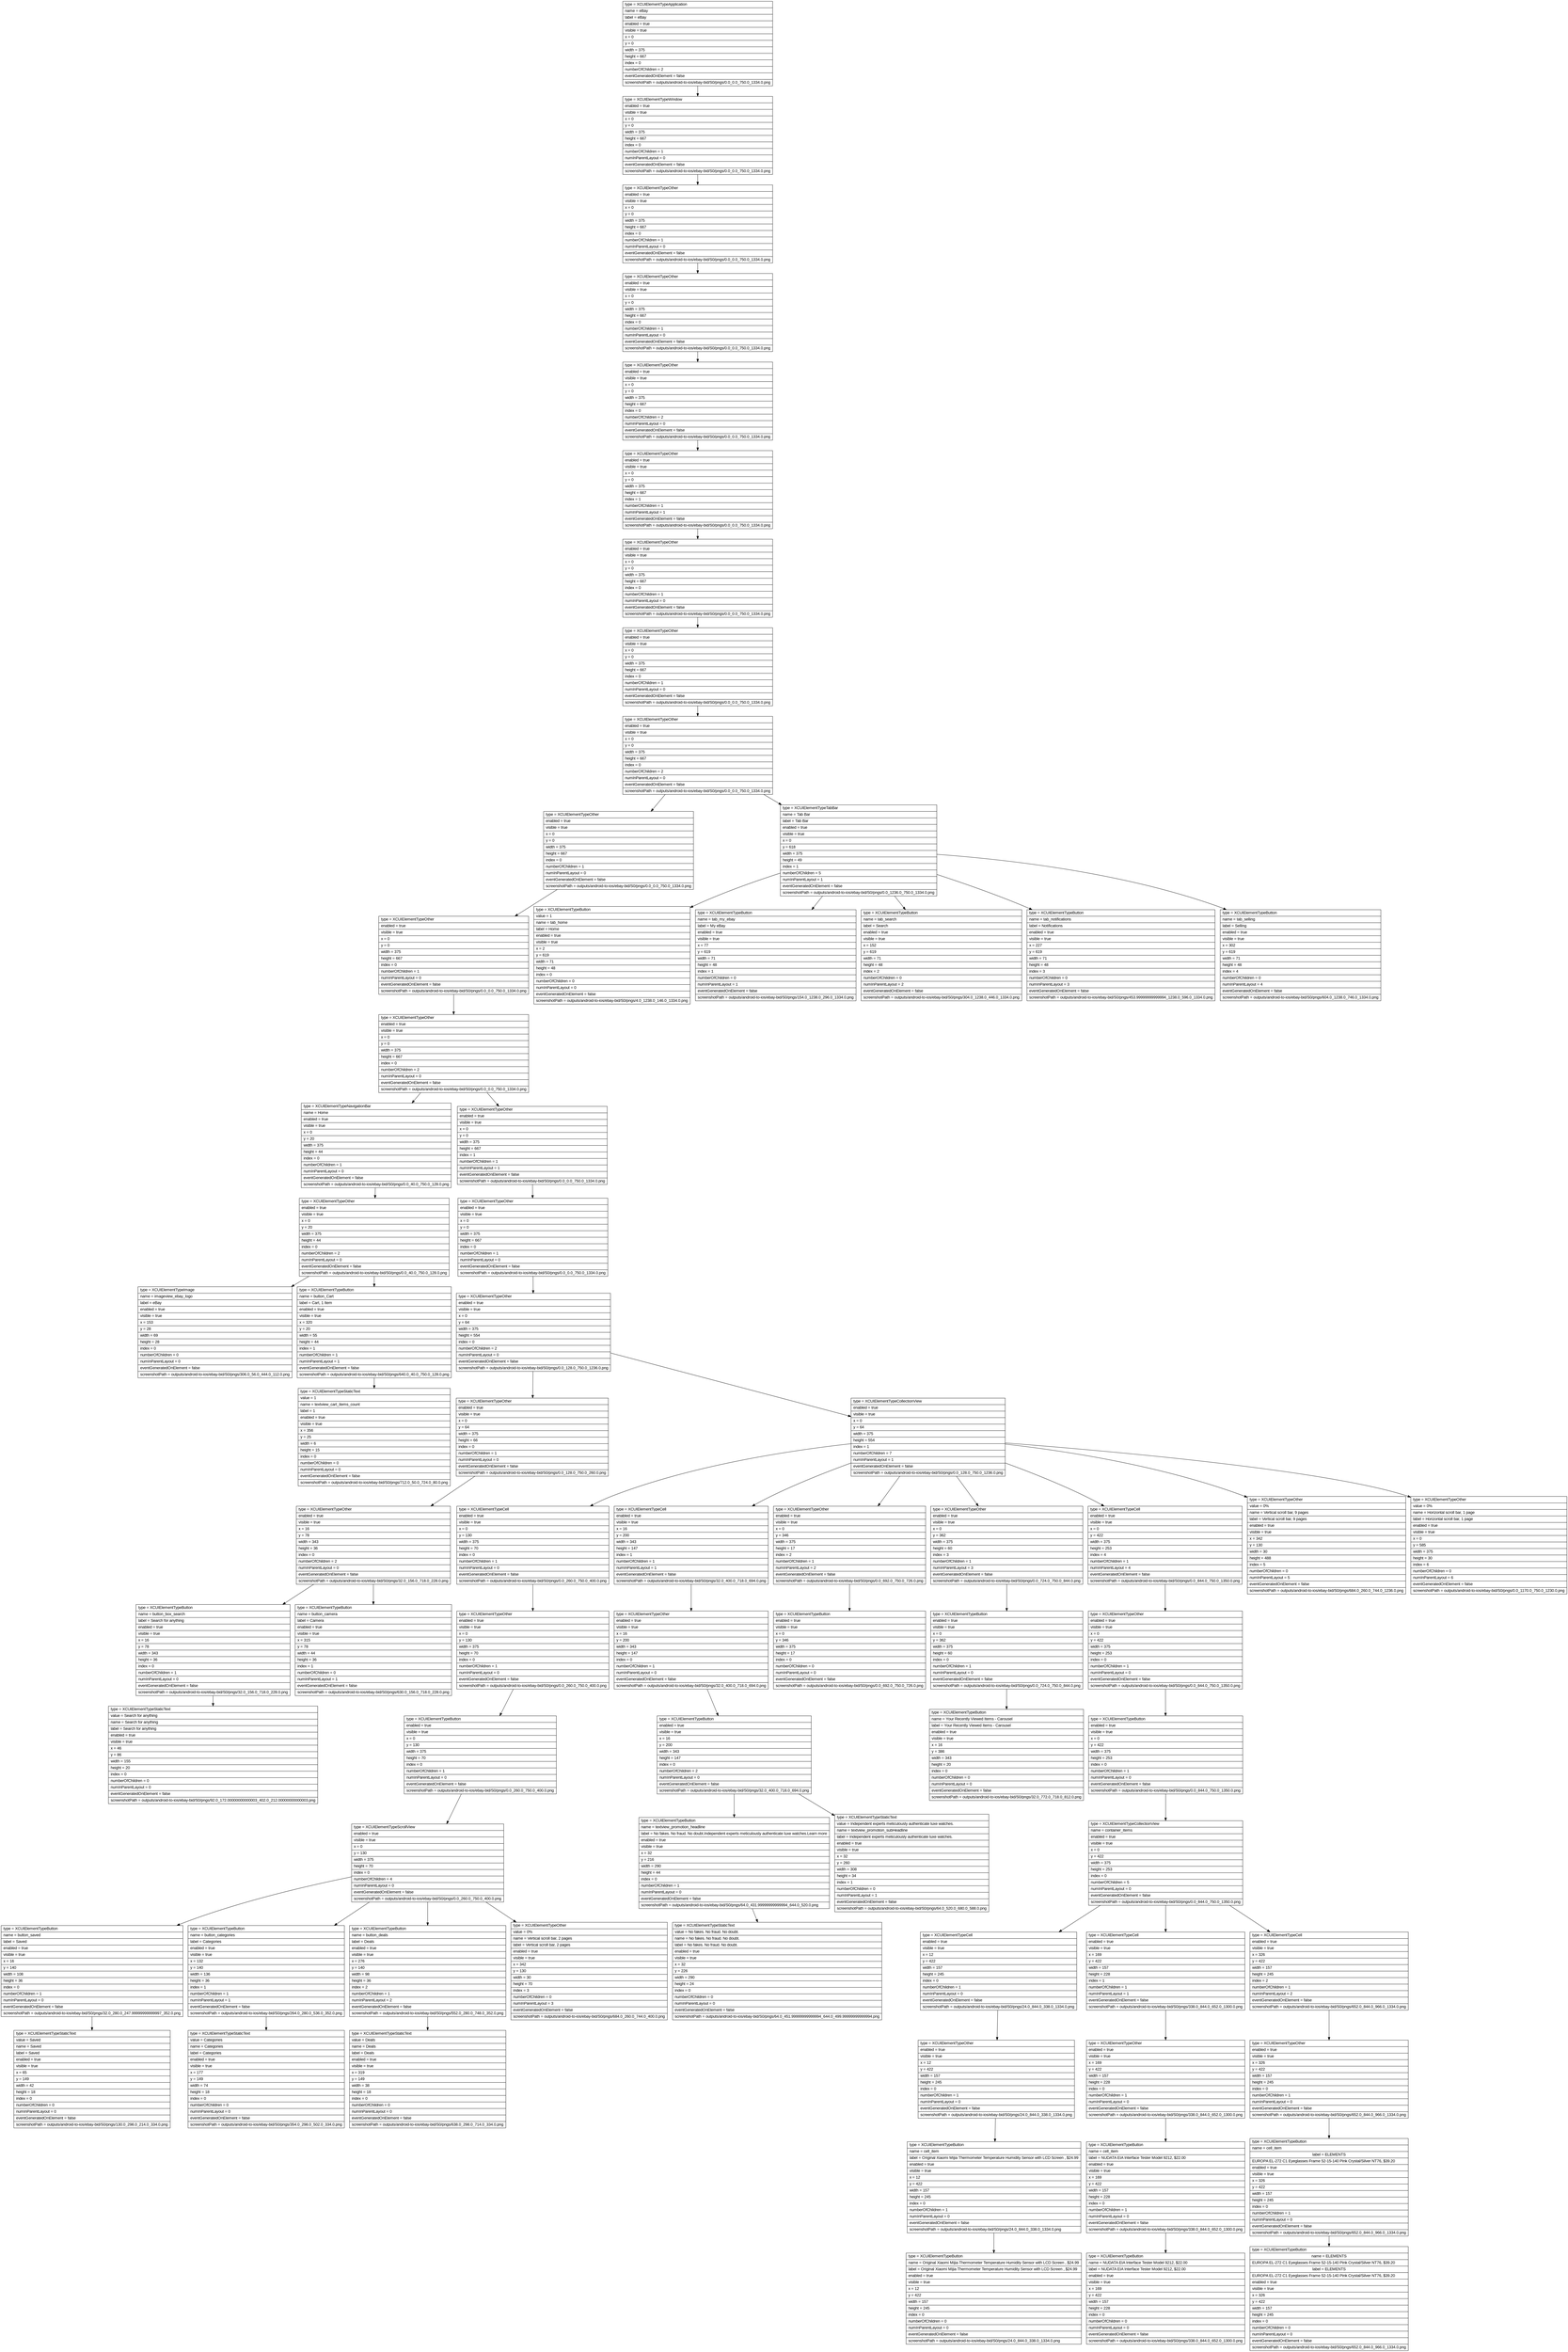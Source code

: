 digraph Layout {

	node [shape=record fontname=Arial];

	0	[label="{type = XCUIElementTypeApplication\l|name = eBay\l|label = eBay\l|enabled = true\l|visible = true\l|x = 0\l|y = 0\l|width = 375\l|height = 667\l|index = 0\l|numberOfChildren = 2\l|eventGeneratedOnElement = false \l|screenshotPath = outputs/android-to-ios/ebay-bid/S0/pngs/0.0_0.0_750.0_1334.0.png\l}"]
	1	[label="{type = XCUIElementTypeWindow\l|enabled = true\l|visible = true\l|x = 0\l|y = 0\l|width = 375\l|height = 667\l|index = 0\l|numberOfChildren = 1\l|numInParentLayout = 0\l|eventGeneratedOnElement = false \l|screenshotPath = outputs/android-to-ios/ebay-bid/S0/pngs/0.0_0.0_750.0_1334.0.png\l}"]
	2	[label="{type = XCUIElementTypeOther\l|enabled = true\l|visible = true\l|x = 0\l|y = 0\l|width = 375\l|height = 667\l|index = 0\l|numberOfChildren = 1\l|numInParentLayout = 0\l|eventGeneratedOnElement = false \l|screenshotPath = outputs/android-to-ios/ebay-bid/S0/pngs/0.0_0.0_750.0_1334.0.png\l}"]
	3	[label="{type = XCUIElementTypeOther\l|enabled = true\l|visible = true\l|x = 0\l|y = 0\l|width = 375\l|height = 667\l|index = 0\l|numberOfChildren = 1\l|numInParentLayout = 0\l|eventGeneratedOnElement = false \l|screenshotPath = outputs/android-to-ios/ebay-bid/S0/pngs/0.0_0.0_750.0_1334.0.png\l}"]
	4	[label="{type = XCUIElementTypeOther\l|enabled = true\l|visible = true\l|x = 0\l|y = 0\l|width = 375\l|height = 667\l|index = 0\l|numberOfChildren = 2\l|numInParentLayout = 0\l|eventGeneratedOnElement = false \l|screenshotPath = outputs/android-to-ios/ebay-bid/S0/pngs/0.0_0.0_750.0_1334.0.png\l}"]
	5	[label="{type = XCUIElementTypeOther\l|enabled = true\l|visible = true\l|x = 0\l|y = 0\l|width = 375\l|height = 667\l|index = 1\l|numberOfChildren = 1\l|numInParentLayout = 1\l|eventGeneratedOnElement = false \l|screenshotPath = outputs/android-to-ios/ebay-bid/S0/pngs/0.0_0.0_750.0_1334.0.png\l}"]
	6	[label="{type = XCUIElementTypeOther\l|enabled = true\l|visible = true\l|x = 0\l|y = 0\l|width = 375\l|height = 667\l|index = 0\l|numberOfChildren = 1\l|numInParentLayout = 0\l|eventGeneratedOnElement = false \l|screenshotPath = outputs/android-to-ios/ebay-bid/S0/pngs/0.0_0.0_750.0_1334.0.png\l}"]
	7	[label="{type = XCUIElementTypeOther\l|enabled = true\l|visible = true\l|x = 0\l|y = 0\l|width = 375\l|height = 667\l|index = 0\l|numberOfChildren = 1\l|numInParentLayout = 0\l|eventGeneratedOnElement = false \l|screenshotPath = outputs/android-to-ios/ebay-bid/S0/pngs/0.0_0.0_750.0_1334.0.png\l}"]
	8	[label="{type = XCUIElementTypeOther\l|enabled = true\l|visible = true\l|x = 0\l|y = 0\l|width = 375\l|height = 667\l|index = 0\l|numberOfChildren = 2\l|numInParentLayout = 0\l|eventGeneratedOnElement = false \l|screenshotPath = outputs/android-to-ios/ebay-bid/S0/pngs/0.0_0.0_750.0_1334.0.png\l}"]
	9	[label="{type = XCUIElementTypeOther\l|enabled = true\l|visible = true\l|x = 0\l|y = 0\l|width = 375\l|height = 667\l|index = 0\l|numberOfChildren = 1\l|numInParentLayout = 0\l|eventGeneratedOnElement = false \l|screenshotPath = outputs/android-to-ios/ebay-bid/S0/pngs/0.0_0.0_750.0_1334.0.png\l}"]
	10	[label="{type = XCUIElementTypeTabBar\l|name = Tab Bar\l|label = Tab Bar\l|enabled = true\l|visible = true\l|x = 0\l|y = 618\l|width = 375\l|height = 49\l|index = 1\l|numberOfChildren = 5\l|numInParentLayout = 1\l|eventGeneratedOnElement = false \l|screenshotPath = outputs/android-to-ios/ebay-bid/S0/pngs/0.0_1236.0_750.0_1334.0.png\l}"]
	11	[label="{type = XCUIElementTypeOther\l|enabled = true\l|visible = true\l|x = 0\l|y = 0\l|width = 375\l|height = 667\l|index = 0\l|numberOfChildren = 1\l|numInParentLayout = 0\l|eventGeneratedOnElement = false \l|screenshotPath = outputs/android-to-ios/ebay-bid/S0/pngs/0.0_0.0_750.0_1334.0.png\l}"]
	12	[label="{type = XCUIElementTypeButton\l|value = 1\l|name = tab_home\l|label = Home\l|enabled = true\l|visible = true\l|x = 2\l|y = 619\l|width = 71\l|height = 48\l|index = 0\l|numberOfChildren = 0\l|numInParentLayout = 0\l|eventGeneratedOnElement = false \l|screenshotPath = outputs/android-to-ios/ebay-bid/S0/pngs/4.0_1238.0_146.0_1334.0.png\l}"]
	13	[label="{type = XCUIElementTypeButton\l|name = tab_my_ebay\l|label = My eBay\l|enabled = true\l|visible = true\l|x = 77\l|y = 619\l|width = 71\l|height = 48\l|index = 1\l|numberOfChildren = 0\l|numInParentLayout = 1\l|eventGeneratedOnElement = false \l|screenshotPath = outputs/android-to-ios/ebay-bid/S0/pngs/154.0_1238.0_296.0_1334.0.png\l}"]
	14	[label="{type = XCUIElementTypeButton\l|name = tab_search\l|label = Search\l|enabled = true\l|visible = true\l|x = 152\l|y = 619\l|width = 71\l|height = 48\l|index = 2\l|numberOfChildren = 0\l|numInParentLayout = 2\l|eventGeneratedOnElement = false \l|screenshotPath = outputs/android-to-ios/ebay-bid/S0/pngs/304.0_1238.0_446.0_1334.0.png\l}"]
	15	[label="{type = XCUIElementTypeButton\l|name = tab_notifications\l|label = Notifications\l|enabled = true\l|visible = true\l|x = 227\l|y = 619\l|width = 71\l|height = 48\l|index = 3\l|numberOfChildren = 0\l|numInParentLayout = 3\l|eventGeneratedOnElement = false \l|screenshotPath = outputs/android-to-ios/ebay-bid/S0/pngs/453.99999999999994_1238.0_596.0_1334.0.png\l}"]
	16	[label="{type = XCUIElementTypeButton\l|name = tab_selling\l|label = Selling\l|enabled = true\l|visible = true\l|x = 302\l|y = 619\l|width = 71\l|height = 48\l|index = 4\l|numberOfChildren = 0\l|numInParentLayout = 4\l|eventGeneratedOnElement = false \l|screenshotPath = outputs/android-to-ios/ebay-bid/S0/pngs/604.0_1238.0_746.0_1334.0.png\l}"]
	17	[label="{type = XCUIElementTypeOther\l|enabled = true\l|visible = true\l|x = 0\l|y = 0\l|width = 375\l|height = 667\l|index = 0\l|numberOfChildren = 2\l|numInParentLayout = 0\l|eventGeneratedOnElement = false \l|screenshotPath = outputs/android-to-ios/ebay-bid/S0/pngs/0.0_0.0_750.0_1334.0.png\l}"]
	18	[label="{type = XCUIElementTypeNavigationBar\l|name = Home\l|enabled = true\l|visible = true\l|x = 0\l|y = 20\l|width = 375\l|height = 44\l|index = 0\l|numberOfChildren = 1\l|numInParentLayout = 0\l|eventGeneratedOnElement = false \l|screenshotPath = outputs/android-to-ios/ebay-bid/S0/pngs/0.0_40.0_750.0_128.0.png\l}"]
	19	[label="{type = XCUIElementTypeOther\l|enabled = true\l|visible = true\l|x = 0\l|y = 0\l|width = 375\l|height = 667\l|index = 1\l|numberOfChildren = 1\l|numInParentLayout = 1\l|eventGeneratedOnElement = false \l|screenshotPath = outputs/android-to-ios/ebay-bid/S0/pngs/0.0_0.0_750.0_1334.0.png\l}"]
	20	[label="{type = XCUIElementTypeOther\l|enabled = true\l|visible = true\l|x = 0\l|y = 20\l|width = 375\l|height = 44\l|index = 0\l|numberOfChildren = 2\l|numInParentLayout = 0\l|eventGeneratedOnElement = false \l|screenshotPath = outputs/android-to-ios/ebay-bid/S0/pngs/0.0_40.0_750.0_128.0.png\l}"]
	21	[label="{type = XCUIElementTypeOther\l|enabled = true\l|visible = true\l|x = 0\l|y = 0\l|width = 375\l|height = 667\l|index = 0\l|numberOfChildren = 1\l|numInParentLayout = 0\l|eventGeneratedOnElement = false \l|screenshotPath = outputs/android-to-ios/ebay-bid/S0/pngs/0.0_0.0_750.0_1334.0.png\l}"]
	22	[label="{type = XCUIElementTypeImage\l|name = imageview_ebay_logo\l|label = eBay\l|enabled = true\l|visible = true\l|x = 153\l|y = 28\l|width = 69\l|height = 28\l|index = 0\l|numberOfChildren = 0\l|numInParentLayout = 0\l|eventGeneratedOnElement = false \l|screenshotPath = outputs/android-to-ios/ebay-bid/S0/pngs/306.0_56.0_444.0_112.0.png\l}"]
	23	[label="{type = XCUIElementTypeButton\l|name = button_Cart\l|label = Cart, 1 Item\l|enabled = true\l|visible = true\l|x = 320\l|y = 20\l|width = 55\l|height = 44\l|index = 1\l|numberOfChildren = 1\l|numInParentLayout = 1\l|eventGeneratedOnElement = false \l|screenshotPath = outputs/android-to-ios/ebay-bid/S0/pngs/640.0_40.0_750.0_128.0.png\l}"]
	24	[label="{type = XCUIElementTypeOther\l|enabled = true\l|visible = true\l|x = 0\l|y = 64\l|width = 375\l|height = 554\l|index = 0\l|numberOfChildren = 2\l|numInParentLayout = 0\l|eventGeneratedOnElement = false \l|screenshotPath = outputs/android-to-ios/ebay-bid/S0/pngs/0.0_128.0_750.0_1236.0.png\l}"]
	25	[label="{type = XCUIElementTypeStaticText\l|value = 1\l|name = textview_cart_items_count\l|label = 1\l|enabled = true\l|visible = true\l|x = 356\l|y = 25\l|width = 6\l|height = 15\l|index = 0\l|numberOfChildren = 0\l|numInParentLayout = 0\l|eventGeneratedOnElement = false \l|screenshotPath = outputs/android-to-ios/ebay-bid/S0/pngs/712.0_50.0_724.0_80.0.png\l}"]
	26	[label="{type = XCUIElementTypeOther\l|enabled = true\l|visible = true\l|x = 0\l|y = 64\l|width = 375\l|height = 66\l|index = 0\l|numberOfChildren = 1\l|numInParentLayout = 0\l|eventGeneratedOnElement = false \l|screenshotPath = outputs/android-to-ios/ebay-bid/S0/pngs/0.0_128.0_750.0_260.0.png\l}"]
	27	[label="{type = XCUIElementTypeCollectionView\l|enabled = true\l|visible = true\l|x = 0\l|y = 64\l|width = 375\l|height = 554\l|index = 1\l|numberOfChildren = 7\l|numInParentLayout = 1\l|eventGeneratedOnElement = false \l|screenshotPath = outputs/android-to-ios/ebay-bid/S0/pngs/0.0_128.0_750.0_1236.0.png\l}"]
	28	[label="{type = XCUIElementTypeOther\l|enabled = true\l|visible = true\l|x = 16\l|y = 78\l|width = 343\l|height = 36\l|index = 0\l|numberOfChildren = 2\l|numInParentLayout = 0\l|eventGeneratedOnElement = false \l|screenshotPath = outputs/android-to-ios/ebay-bid/S0/pngs/32.0_156.0_718.0_228.0.png\l}"]
	29	[label="{type = XCUIElementTypeCell\l|enabled = true\l|visible = true\l|x = 0\l|y = 130\l|width = 375\l|height = 70\l|index = 0\l|numberOfChildren = 1\l|numInParentLayout = 0\l|eventGeneratedOnElement = false \l|screenshotPath = outputs/android-to-ios/ebay-bid/S0/pngs/0.0_260.0_750.0_400.0.png\l}"]
	30	[label="{type = XCUIElementTypeCell\l|enabled = true\l|visible = true\l|x = 16\l|y = 200\l|width = 343\l|height = 147\l|index = 1\l|numberOfChildren = 1\l|numInParentLayout = 1\l|eventGeneratedOnElement = false \l|screenshotPath = outputs/android-to-ios/ebay-bid/S0/pngs/32.0_400.0_718.0_694.0.png\l}"]
	31	[label="{type = XCUIElementTypeOther\l|enabled = true\l|visible = true\l|x = 0\l|y = 346\l|width = 375\l|height = 17\l|index = 2\l|numberOfChildren = 1\l|numInParentLayout = 2\l|eventGeneratedOnElement = false \l|screenshotPath = outputs/android-to-ios/ebay-bid/S0/pngs/0.0_692.0_750.0_726.0.png\l}"]
	32	[label="{type = XCUIElementTypeOther\l|enabled = true\l|visible = true\l|x = 0\l|y = 362\l|width = 375\l|height = 60\l|index = 3\l|numberOfChildren = 1\l|numInParentLayout = 3\l|eventGeneratedOnElement = false \l|screenshotPath = outputs/android-to-ios/ebay-bid/S0/pngs/0.0_724.0_750.0_844.0.png\l}"]
	33	[label="{type = XCUIElementTypeCell\l|enabled = true\l|visible = true\l|x = 0\l|y = 422\l|width = 375\l|height = 253\l|index = 4\l|numberOfChildren = 1\l|numInParentLayout = 4\l|eventGeneratedOnElement = false \l|screenshotPath = outputs/android-to-ios/ebay-bid/S0/pngs/0.0_844.0_750.0_1350.0.png\l}"]
	34	[label="{type = XCUIElementTypeOther\l|value = 0%\l|name = Vertical scroll bar, 9 pages\l|label = Vertical scroll bar, 9 pages\l|enabled = true\l|visible = true\l|x = 342\l|y = 130\l|width = 30\l|height = 488\l|index = 5\l|numberOfChildren = 0\l|numInParentLayout = 5\l|eventGeneratedOnElement = false \l|screenshotPath = outputs/android-to-ios/ebay-bid/S0/pngs/684.0_260.0_744.0_1236.0.png\l}"]
	35	[label="{type = XCUIElementTypeOther\l|value = 0%\l|name = Horizontal scroll bar, 1 page\l|label = Horizontal scroll bar, 1 page\l|enabled = true\l|visible = true\l|x = 0\l|y = 585\l|width = 375\l|height = 30\l|index = 6\l|numberOfChildren = 0\l|numInParentLayout = 6\l|eventGeneratedOnElement = false \l|screenshotPath = outputs/android-to-ios/ebay-bid/S0/pngs/0.0_1170.0_750.0_1230.0.png\l}"]
	36	[label="{type = XCUIElementTypeButton\l|name = button_box_search\l|label = Search for anything\l|enabled = true\l|visible = true\l|x = 16\l|y = 78\l|width = 343\l|height = 36\l|index = 0\l|numberOfChildren = 1\l|numInParentLayout = 0\l|eventGeneratedOnElement = false \l|screenshotPath = outputs/android-to-ios/ebay-bid/S0/pngs/32.0_156.0_718.0_228.0.png\l}"]
	37	[label="{type = XCUIElementTypeButton\l|name = button_camera\l|label = Camera\l|enabled = true\l|visible = true\l|x = 315\l|y = 78\l|width = 44\l|height = 36\l|index = 1\l|numberOfChildren = 0\l|numInParentLayout = 1\l|eventGeneratedOnElement = false \l|screenshotPath = outputs/android-to-ios/ebay-bid/S0/pngs/630.0_156.0_718.0_228.0.png\l}"]
	38	[label="{type = XCUIElementTypeOther\l|enabled = true\l|visible = true\l|x = 0\l|y = 130\l|width = 375\l|height = 70\l|index = 0\l|numberOfChildren = 1\l|numInParentLayout = 0\l|eventGeneratedOnElement = false \l|screenshotPath = outputs/android-to-ios/ebay-bid/S0/pngs/0.0_260.0_750.0_400.0.png\l}"]
	39	[label="{type = XCUIElementTypeOther\l|enabled = true\l|visible = true\l|x = 16\l|y = 200\l|width = 343\l|height = 147\l|index = 0\l|numberOfChildren = 1\l|numInParentLayout = 0\l|eventGeneratedOnElement = false \l|screenshotPath = outputs/android-to-ios/ebay-bid/S0/pngs/32.0_400.0_718.0_694.0.png\l}"]
	40	[label="{type = XCUIElementTypeButton\l|enabled = true\l|visible = true\l|x = 0\l|y = 346\l|width = 375\l|height = 17\l|index = 0\l|numberOfChildren = 0\l|numInParentLayout = 0\l|eventGeneratedOnElement = false \l|screenshotPath = outputs/android-to-ios/ebay-bid/S0/pngs/0.0_692.0_750.0_726.0.png\l}"]
	41	[label="{type = XCUIElementTypeButton\l|enabled = true\l|visible = true\l|x = 0\l|y = 362\l|width = 375\l|height = 60\l|index = 0\l|numberOfChildren = 1\l|numInParentLayout = 0\l|eventGeneratedOnElement = false \l|screenshotPath = outputs/android-to-ios/ebay-bid/S0/pngs/0.0_724.0_750.0_844.0.png\l}"]
	42	[label="{type = XCUIElementTypeOther\l|enabled = true\l|visible = true\l|x = 0\l|y = 422\l|width = 375\l|height = 253\l|index = 0\l|numberOfChildren = 1\l|numInParentLayout = 0\l|eventGeneratedOnElement = false \l|screenshotPath = outputs/android-to-ios/ebay-bid/S0/pngs/0.0_844.0_750.0_1350.0.png\l}"]
	43	[label="{type = XCUIElementTypeStaticText\l|value = Search for anything\l|name = Search for anything\l|label = Search for anything\l|enabled = true\l|visible = true\l|x = 46\l|y = 86\l|width = 155\l|height = 20\l|index = 0\l|numberOfChildren = 0\l|numInParentLayout = 0\l|eventGeneratedOnElement = false \l|screenshotPath = outputs/android-to-ios/ebay-bid/S0/pngs/92.0_172.00000000000003_402.0_212.00000000000003.png\l}"]
	44	[label="{type = XCUIElementTypeButton\l|enabled = true\l|visible = true\l|x = 0\l|y = 130\l|width = 375\l|height = 70\l|index = 0\l|numberOfChildren = 1\l|numInParentLayout = 0\l|eventGeneratedOnElement = false \l|screenshotPath = outputs/android-to-ios/ebay-bid/S0/pngs/0.0_260.0_750.0_400.0.png\l}"]
	45	[label="{type = XCUIElementTypeButton\l|enabled = true\l|visible = true\l|x = 16\l|y = 200\l|width = 343\l|height = 147\l|index = 0\l|numberOfChildren = 2\l|numInParentLayout = 0\l|eventGeneratedOnElement = false \l|screenshotPath = outputs/android-to-ios/ebay-bid/S0/pngs/32.0_400.0_718.0_694.0.png\l}"]
	46	[label="{type = XCUIElementTypeButton\l|name = Your Recently Viewed Items - Carousel\l|label = Your Recently Viewed Items - Carousel\l|enabled = true\l|visible = true\l|x = 16\l|y = 386\l|width = 343\l|height = 20\l|index = 0\l|numberOfChildren = 0\l|numInParentLayout = 0\l|eventGeneratedOnElement = false \l|screenshotPath = outputs/android-to-ios/ebay-bid/S0/pngs/32.0_772.0_718.0_812.0.png\l}"]
	47	[label="{type = XCUIElementTypeButton\l|enabled = true\l|visible = true\l|x = 0\l|y = 422\l|width = 375\l|height = 253\l|index = 0\l|numberOfChildren = 1\l|numInParentLayout = 0\l|eventGeneratedOnElement = false \l|screenshotPath = outputs/android-to-ios/ebay-bid/S0/pngs/0.0_844.0_750.0_1350.0.png\l}"]
	48	[label="{type = XCUIElementTypeScrollView\l|enabled = true\l|visible = true\l|x = 0\l|y = 130\l|width = 375\l|height = 70\l|index = 0\l|numberOfChildren = 4\l|numInParentLayout = 0\l|eventGeneratedOnElement = false \l|screenshotPath = outputs/android-to-ios/ebay-bid/S0/pngs/0.0_260.0_750.0_400.0.png\l}"]
	49	[label="{type = XCUIElementTypeButton\l|name = textview_promotion_headline\l|label = No fakes. No fraud. No doubt.Independent experts meticulously authenticate luxe watches.Learn more\l|enabled = true\l|visible = true\l|x = 32\l|y = 216\l|width = 290\l|height = 44\l|index = 0\l|numberOfChildren = 1\l|numInParentLayout = 0\l|eventGeneratedOnElement = false \l|screenshotPath = outputs/android-to-ios/ebay-bid/S0/pngs/64.0_431.99999999999994_644.0_520.0.png\l}"]
	50	[label="{type = XCUIElementTypeStaticText\l|value = Independent experts meticulously authenticate luxe watches.\l|name = textview_promotion_subHeadline\l|label = Independent experts meticulously authenticate luxe watches.\l|enabled = true\l|visible = true\l|x = 32\l|y = 260\l|width = 308\l|height = 34\l|index = 1\l|numberOfChildren = 0\l|numInParentLayout = 1\l|eventGeneratedOnElement = false \l|screenshotPath = outputs/android-to-ios/ebay-bid/S0/pngs/64.0_520.0_680.0_588.0.png\l}"]
	51	[label="{type = XCUIElementTypeCollectionView\l|name = container_items\l|enabled = true\l|visible = true\l|x = 0\l|y = 422\l|width = 375\l|height = 253\l|index = 0\l|numberOfChildren = 5\l|numInParentLayout = 0\l|eventGeneratedOnElement = false \l|screenshotPath = outputs/android-to-ios/ebay-bid/S0/pngs/0.0_844.0_750.0_1350.0.png\l}"]
	52	[label="{type = XCUIElementTypeButton\l|name = button_saved\l|label = Saved\l|enabled = true\l|visible = true\l|x = 16\l|y = 140\l|width = 108\l|height = 36\l|index = 0\l|numberOfChildren = 1\l|numInParentLayout = 0\l|eventGeneratedOnElement = false \l|screenshotPath = outputs/android-to-ios/ebay-bid/S0/pngs/32.0_280.0_247.99999999999997_352.0.png\l}"]
	53	[label="{type = XCUIElementTypeButton\l|name = button_categories\l|label = Categories\l|enabled = true\l|visible = true\l|x = 132\l|y = 140\l|width = 136\l|height = 36\l|index = 1\l|numberOfChildren = 1\l|numInParentLayout = 1\l|eventGeneratedOnElement = false \l|screenshotPath = outputs/android-to-ios/ebay-bid/S0/pngs/264.0_280.0_536.0_352.0.png\l}"]
	54	[label="{type = XCUIElementTypeButton\l|name = button_deals\l|label = Deals\l|enabled = true\l|visible = true\l|x = 276\l|y = 140\l|width = 98\l|height = 36\l|index = 2\l|numberOfChildren = 1\l|numInParentLayout = 2\l|eventGeneratedOnElement = false \l|screenshotPath = outputs/android-to-ios/ebay-bid/S0/pngs/552.0_280.0_748.0_352.0.png\l}"]
	55	[label="{type = XCUIElementTypeOther\l|value = 0%\l|name = Vertical scroll bar, 2 pages\l|label = Vertical scroll bar, 2 pages\l|enabled = true\l|visible = true\l|x = 342\l|y = 130\l|width = 30\l|height = 70\l|index = 3\l|numberOfChildren = 0\l|numInParentLayout = 3\l|eventGeneratedOnElement = false \l|screenshotPath = outputs/android-to-ios/ebay-bid/S0/pngs/684.0_260.0_744.0_400.0.png\l}"]
	56	[label="{type = XCUIElementTypeStaticText\l|value = No fakes. No fraud. No doubt.\l|name = No fakes. No fraud. No doubt.\l|label = No fakes. No fraud. No doubt.\l|enabled = true\l|visible = true\l|x = 32\l|y = 226\l|width = 290\l|height = 24\l|index = 0\l|numberOfChildren = 0\l|numInParentLayout = 0\l|eventGeneratedOnElement = false \l|screenshotPath = outputs/android-to-ios/ebay-bid/S0/pngs/64.0_451.99999999999994_644.0_499.99999999999994.png\l}"]
	57	[label="{type = XCUIElementTypeCell\l|enabled = true\l|visible = true\l|x = 12\l|y = 422\l|width = 157\l|height = 245\l|index = 0\l|numberOfChildren = 1\l|numInParentLayout = 0\l|eventGeneratedOnElement = false \l|screenshotPath = outputs/android-to-ios/ebay-bid/S0/pngs/24.0_844.0_338.0_1334.0.png\l}"]
	58	[label="{type = XCUIElementTypeCell\l|enabled = true\l|visible = true\l|x = 169\l|y = 422\l|width = 157\l|height = 228\l|index = 1\l|numberOfChildren = 1\l|numInParentLayout = 1\l|eventGeneratedOnElement = false \l|screenshotPath = outputs/android-to-ios/ebay-bid/S0/pngs/338.0_844.0_652.0_1300.0.png\l}"]
	59	[label="{type = XCUIElementTypeCell\l|enabled = true\l|visible = true\l|x = 326\l|y = 422\l|width = 157\l|height = 245\l|index = 2\l|numberOfChildren = 1\l|numInParentLayout = 2\l|eventGeneratedOnElement = false \l|screenshotPath = outputs/android-to-ios/ebay-bid/S0/pngs/652.0_844.0_966.0_1334.0.png\l}"]
	60	[label="{type = XCUIElementTypeStaticText\l|value = Saved\l|name = Saved\l|label = Saved\l|enabled = true\l|visible = true\l|x = 65\l|y = 149\l|width = 42\l|height = 18\l|index = 0\l|numberOfChildren = 0\l|numInParentLayout = 0\l|eventGeneratedOnElement = false \l|screenshotPath = outputs/android-to-ios/ebay-bid/S0/pngs/130.0_298.0_214.0_334.0.png\l}"]
	61	[label="{type = XCUIElementTypeStaticText\l|value = Categories\l|name = Categories\l|label = Categories\l|enabled = true\l|visible = true\l|x = 177\l|y = 149\l|width = 74\l|height = 18\l|index = 0\l|numberOfChildren = 0\l|numInParentLayout = 0\l|eventGeneratedOnElement = false \l|screenshotPath = outputs/android-to-ios/ebay-bid/S0/pngs/354.0_298.0_502.0_334.0.png\l}"]
	62	[label="{type = XCUIElementTypeStaticText\l|value = Deals\l|name = Deals\l|label = Deals\l|enabled = true\l|visible = true\l|x = 319\l|y = 149\l|width = 38\l|height = 18\l|index = 0\l|numberOfChildren = 0\l|numInParentLayout = 0\l|eventGeneratedOnElement = false \l|screenshotPath = outputs/android-to-ios/ebay-bid/S0/pngs/638.0_298.0_714.0_334.0.png\l}"]
	63	[label="{type = XCUIElementTypeOther\l|enabled = true\l|visible = true\l|x = 12\l|y = 422\l|width = 157\l|height = 245\l|index = 0\l|numberOfChildren = 1\l|numInParentLayout = 0\l|eventGeneratedOnElement = false \l|screenshotPath = outputs/android-to-ios/ebay-bid/S0/pngs/24.0_844.0_338.0_1334.0.png\l}"]
	64	[label="{type = XCUIElementTypeOther\l|enabled = true\l|visible = true\l|x = 169\l|y = 422\l|width = 157\l|height = 228\l|index = 0\l|numberOfChildren = 1\l|numInParentLayout = 0\l|eventGeneratedOnElement = false \l|screenshotPath = outputs/android-to-ios/ebay-bid/S0/pngs/338.0_844.0_652.0_1300.0.png\l}"]
	65	[label="{type = XCUIElementTypeOther\l|enabled = true\l|visible = true\l|x = 326\l|y = 422\l|width = 157\l|height = 245\l|index = 0\l|numberOfChildren = 1\l|numInParentLayout = 0\l|eventGeneratedOnElement = false \l|screenshotPath = outputs/android-to-ios/ebay-bid/S0/pngs/652.0_844.0_966.0_1334.0.png\l}"]
	66	[label="{type = XCUIElementTypeButton\l|name = cell_item\l|label = Original Xiaomi Mijia Thermometer Temperature Humidity Sensor with LCD Screen , $24.99\l|enabled = true\l|visible = true\l|x = 12\l|y = 422\l|width = 157\l|height = 245\l|index = 0\l|numberOfChildren = 1\l|numInParentLayout = 0\l|eventGeneratedOnElement = false \l|screenshotPath = outputs/android-to-ios/ebay-bid/S0/pngs/24.0_844.0_338.0_1334.0.png\l}"]
	67	[label="{type = XCUIElementTypeButton\l|name = cell_item\l|label = NUDATA EIA Interface Tester Model 9212, $22.00\l|enabled = true\l|visible = true\l|x = 169\l|y = 422\l|width = 157\l|height = 228\l|index = 0\l|numberOfChildren = 1\l|numInParentLayout = 0\l|eventGeneratedOnElement = false \l|screenshotPath = outputs/android-to-ios/ebay-bid/S0/pngs/338.0_844.0_652.0_1300.0.png\l}"]
	68	[label="{type = XCUIElementTypeButton\l|name = cell_item\l|label = ELEMENTS | EUROPA EL-272 C1 Eyeglasses Frame 52-15-140 Pink Crystal/Silver  NT76, $39.20\l|enabled = true\l|visible = true\l|x = 326\l|y = 422\l|width = 157\l|height = 245\l|index = 0\l|numberOfChildren = 1\l|numInParentLayout = 0\l|eventGeneratedOnElement = false \l|screenshotPath = outputs/android-to-ios/ebay-bid/S0/pngs/652.0_844.0_966.0_1334.0.png\l}"]
	69	[label="{type = XCUIElementTypeButton\l|name = Original Xiaomi Mijia Thermometer Temperature Humidity Sensor with LCD Screen , $24.99\l|label = Original Xiaomi Mijia Thermometer Temperature Humidity Sensor with LCD Screen , $24.99\l|enabled = true\l|visible = true\l|x = 12\l|y = 422\l|width = 157\l|height = 245\l|index = 0\l|numberOfChildren = 0\l|numInParentLayout = 0\l|eventGeneratedOnElement = false \l|screenshotPath = outputs/android-to-ios/ebay-bid/S0/pngs/24.0_844.0_338.0_1334.0.png\l}"]
	70	[label="{type = XCUIElementTypeButton\l|name = NUDATA EIA Interface Tester Model 9212, $22.00\l|label = NUDATA EIA Interface Tester Model 9212, $22.00\l|enabled = true\l|visible = true\l|x = 169\l|y = 422\l|width = 157\l|height = 228\l|index = 0\l|numberOfChildren = 0\l|numInParentLayout = 0\l|eventGeneratedOnElement = false \l|screenshotPath = outputs/android-to-ios/ebay-bid/S0/pngs/338.0_844.0_652.0_1300.0.png\l}"]
	71	[label="{type = XCUIElementTypeButton\l|name = ELEMENTS | EUROPA EL-272 C1 Eyeglasses Frame 52-15-140 Pink Crystal/Silver  NT76, $39.20\l|label = ELEMENTS | EUROPA EL-272 C1 Eyeglasses Frame 52-15-140 Pink Crystal/Silver  NT76, $39.20\l|enabled = true\l|visible = true\l|x = 326\l|y = 422\l|width = 157\l|height = 245\l|index = 0\l|numberOfChildren = 0\l|numInParentLayout = 0\l|eventGeneratedOnElement = false \l|screenshotPath = outputs/android-to-ios/ebay-bid/S0/pngs/652.0_844.0_966.0_1334.0.png\l}"]


	0 -> 1
	1 -> 2
	2 -> 3
	3 -> 4
	4 -> 5
	5 -> 6
	6 -> 7
	7 -> 8
	8 -> 9
	8 -> 10
	9 -> 11
	10 -> 12
	10 -> 13
	10 -> 14
	10 -> 15
	10 -> 16
	11 -> 17
	17 -> 18
	17 -> 19
	18 -> 20
	19 -> 21
	20 -> 22
	20 -> 23
	21 -> 24
	23 -> 25
	24 -> 26
	24 -> 27
	26 -> 28
	27 -> 29
	27 -> 30
	27 -> 31
	27 -> 32
	27 -> 33
	27 -> 34
	27 -> 35
	28 -> 36
	28 -> 37
	29 -> 38
	30 -> 39
	31 -> 40
	32 -> 41
	33 -> 42
	36 -> 43
	38 -> 44
	39 -> 45
	41 -> 46
	42 -> 47
	44 -> 48
	45 -> 49
	45 -> 50
	47 -> 51
	48 -> 52
	48 -> 53
	48 -> 54
	48 -> 55
	49 -> 56
	51 -> 57
	51 -> 58
	51 -> 59
	52 -> 60
	53 -> 61
	54 -> 62
	57 -> 63
	58 -> 64
	59 -> 65
	63 -> 66
	64 -> 67
	65 -> 68
	66 -> 69
	67 -> 70
	68 -> 71


}